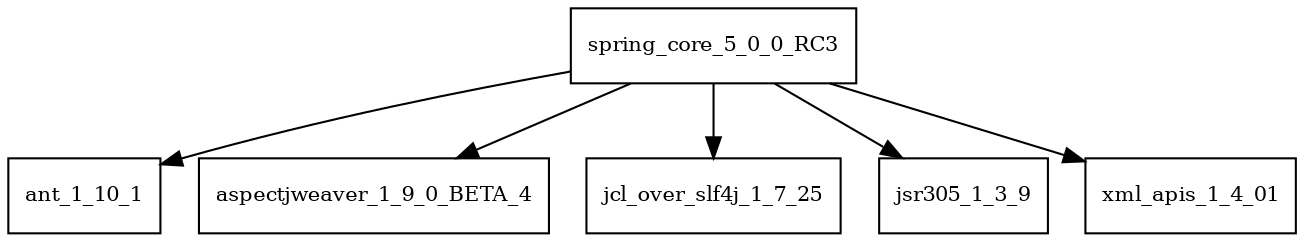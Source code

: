 digraph spring_core_5_0_0_RC3_dependencies {
  node [shape = box, fontsize=10.0];
  spring_core_5_0_0_RC3 -> ant_1_10_1;
  spring_core_5_0_0_RC3 -> aspectjweaver_1_9_0_BETA_4;
  spring_core_5_0_0_RC3 -> jcl_over_slf4j_1_7_25;
  spring_core_5_0_0_RC3 -> jsr305_1_3_9;
  spring_core_5_0_0_RC3 -> xml_apis_1_4_01;
}
